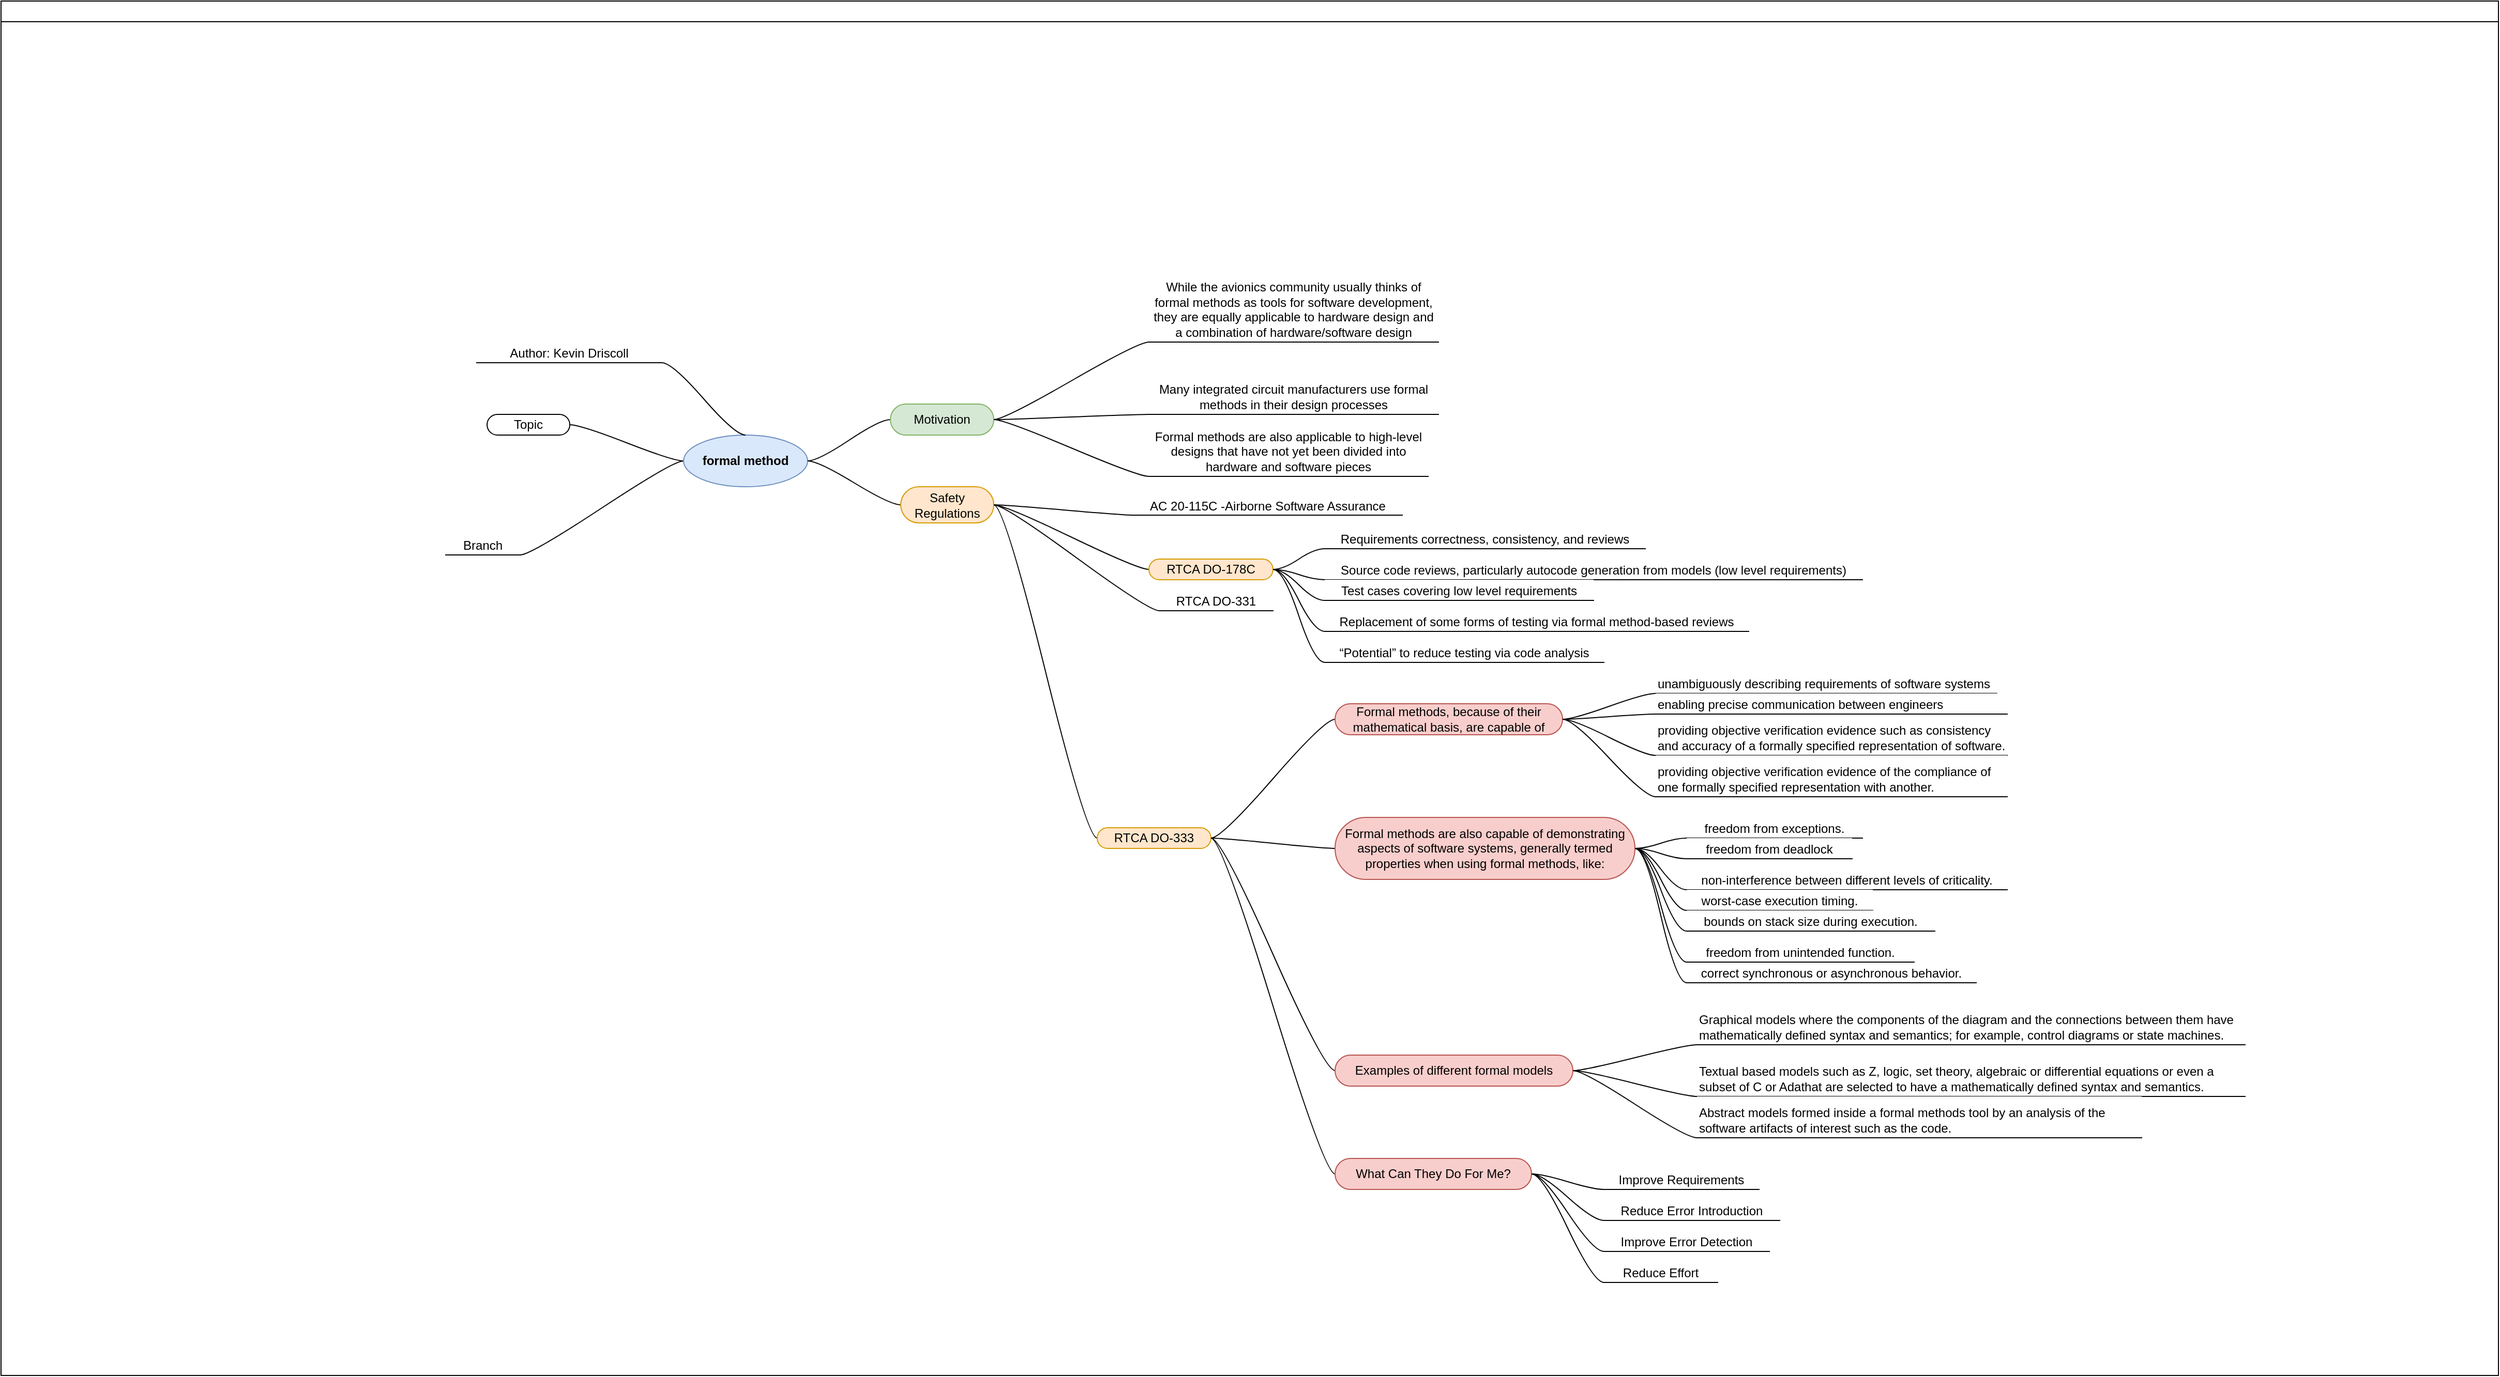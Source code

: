<mxfile version="17.4.2" type="github">
  <diagram id="C2gG3lPaUjYdFsSE7ECr" name="Page-1">
    <mxGraphModel dx="-780" dy="1613" grid="1" gridSize="10" guides="1" tooltips="1" connect="1" arrows="1" fold="1" page="1" pageScale="1" pageWidth="850" pageHeight="1100" math="0" shadow="0">
      <root>
        <mxCell id="0" />
        <mxCell id="1" parent="0" />
        <mxCell id="TQTzzhm8wmnNG3Qn8nyk-273" value="" style="swimlane;startSize=20;horizontal=1;containerType=tree;swimlaneFillColor=default;align=left;verticalAlign=bottom;" vertex="1" parent="1">
          <mxGeometry x="1790" y="-880" width="2415" height="1330" as="geometry" />
        </mxCell>
        <mxCell id="TQTzzhm8wmnNG3Qn8nyk-274" value="" style="edgeStyle=entityRelationEdgeStyle;startArrow=none;endArrow=none;segment=10;curved=1;rounded=0;" edge="1" parent="TQTzzhm8wmnNG3Qn8nyk-273" source="TQTzzhm8wmnNG3Qn8nyk-277" target="TQTzzhm8wmnNG3Qn8nyk-278">
          <mxGeometry relative="1" as="geometry" />
        </mxCell>
        <mxCell id="TQTzzhm8wmnNG3Qn8nyk-275" value="" style="edgeStyle=entityRelationEdgeStyle;startArrow=none;endArrow=none;segment=10;curved=1;rounded=0;" edge="1" parent="TQTzzhm8wmnNG3Qn8nyk-273" source="TQTzzhm8wmnNG3Qn8nyk-277" target="TQTzzhm8wmnNG3Qn8nyk-279">
          <mxGeometry relative="1" as="geometry" />
        </mxCell>
        <mxCell id="TQTzzhm8wmnNG3Qn8nyk-276" value="" style="edgeStyle=entityRelationEdgeStyle;startArrow=none;endArrow=none;segment=10;curved=1;rounded=0;" edge="1" parent="TQTzzhm8wmnNG3Qn8nyk-273" source="TQTzzhm8wmnNG3Qn8nyk-277" target="TQTzzhm8wmnNG3Qn8nyk-280">
          <mxGeometry relative="1" as="geometry" />
        </mxCell>
        <mxCell id="TQTzzhm8wmnNG3Qn8nyk-277" value="&lt;b&gt;formal method&lt;/b&gt;" style="ellipse;whiteSpace=wrap;html=1;align=center;treeFolding=1;treeMoving=1;newEdgeStyle={&quot;edgeStyle&quot;:&quot;entityRelationEdgeStyle&quot;,&quot;startArrow&quot;:&quot;none&quot;,&quot;endArrow&quot;:&quot;none&quot;,&quot;segment&quot;:10,&quot;curved&quot;:1};fillColor=#dae8fc;strokeColor=#6c8ebf;" vertex="1" parent="TQTzzhm8wmnNG3Qn8nyk-273">
          <mxGeometry x="660" y="420" width="120" height="50" as="geometry" />
        </mxCell>
        <mxCell id="TQTzzhm8wmnNG3Qn8nyk-278" value="Motivation" style="whiteSpace=wrap;html=1;rounded=1;arcSize=50;align=center;verticalAlign=middle;strokeWidth=1;autosize=1;spacing=4;treeFolding=1;treeMoving=1;newEdgeStyle={&quot;edgeStyle&quot;:&quot;entityRelationEdgeStyle&quot;,&quot;startArrow&quot;:&quot;none&quot;,&quot;endArrow&quot;:&quot;none&quot;,&quot;segment&quot;:10,&quot;curved&quot;:1};fillColor=#d5e8d4;strokeColor=#82b366;" vertex="1" parent="TQTzzhm8wmnNG3Qn8nyk-273">
          <mxGeometry x="860" y="390" width="100" height="30" as="geometry" />
        </mxCell>
        <mxCell id="TQTzzhm8wmnNG3Qn8nyk-279" value="Topic" style="whiteSpace=wrap;html=1;rounded=1;arcSize=50;align=center;verticalAlign=middle;strokeWidth=1;autosize=1;spacing=4;treeFolding=1;treeMoving=1;newEdgeStyle={&quot;edgeStyle&quot;:&quot;entityRelationEdgeStyle&quot;,&quot;startArrow&quot;:&quot;none&quot;,&quot;endArrow&quot;:&quot;none&quot;,&quot;segment&quot;:10,&quot;curved&quot;:1};" vertex="1" parent="TQTzzhm8wmnNG3Qn8nyk-273">
          <mxGeometry x="470" y="400" width="80" height="20" as="geometry" />
        </mxCell>
        <mxCell id="TQTzzhm8wmnNG3Qn8nyk-280" value="Branch" style="whiteSpace=wrap;html=1;shape=partialRectangle;top=0;left=0;bottom=1;right=0;points=[[0,1],[1,1]];fillColor=none;align=center;verticalAlign=bottom;routingCenterY=0.5;snapToPoint=1;autosize=1;treeFolding=1;treeMoving=1;newEdgeStyle={&quot;edgeStyle&quot;:&quot;entityRelationEdgeStyle&quot;,&quot;startArrow&quot;:&quot;none&quot;,&quot;endArrow&quot;:&quot;none&quot;,&quot;segment&quot;:10,&quot;curved&quot;:1};" vertex="1" parent="TQTzzhm8wmnNG3Qn8nyk-273">
          <mxGeometry x="430" y="510" width="72" height="26" as="geometry" />
        </mxCell>
        <mxCell id="TQTzzhm8wmnNG3Qn8nyk-281" value="" style="edgeStyle=entityRelationEdgeStyle;startArrow=none;endArrow=none;segment=10;curved=1;rounded=0;" edge="1" parent="TQTzzhm8wmnNG3Qn8nyk-273" source="TQTzzhm8wmnNG3Qn8nyk-278" target="TQTzzhm8wmnNG3Qn8nyk-282">
          <mxGeometry relative="1" as="geometry">
            <mxPoint x="620" y="379" as="sourcePoint" />
          </mxGeometry>
        </mxCell>
        <mxCell id="TQTzzhm8wmnNG3Qn8nyk-282" value="While the avionics community usually thinks of formal methods as tools for software development, they are equally applicable to hardware design and a combination of hardware/software design" style="whiteSpace=wrap;html=1;shape=partialRectangle;top=0;left=0;bottom=1;right=0;points=[[0,1],[1,1]];fillColor=default;align=center;verticalAlign=bottom;routingCenterY=0.5;snapToPoint=1;recursiveResize=0;autosize=1;treeFolding=1;treeMoving=1;newEdgeStyle={&quot;edgeStyle&quot;:&quot;entityRelationEdgeStyle&quot;,&quot;startArrow&quot;:&quot;none&quot;,&quot;endArrow&quot;:&quot;none&quot;,&quot;segment&quot;:10,&quot;curved&quot;:1};fontFamily=Helvetica;fontSize=12;fontColor=default;strokeColor=default;strokeWidth=1;" vertex="1" parent="TQTzzhm8wmnNG3Qn8nyk-273">
          <mxGeometry x="1110" y="240" width="280" height="90" as="geometry" />
        </mxCell>
        <mxCell id="TQTzzhm8wmnNG3Qn8nyk-285" value="Author:&amp;nbsp;Kevin Driscoll" style="whiteSpace=wrap;html=1;shape=partialRectangle;top=0;left=0;bottom=1;right=0;points=[[0,1],[1,1]];fillColor=none;align=center;verticalAlign=bottom;routingCenterY=0.5;snapToPoint=1;autosize=1;treeFolding=1;treeMoving=1;newEdgeStyle={&quot;edgeStyle&quot;:&quot;entityRelationEdgeStyle&quot;,&quot;startArrow&quot;:&quot;none&quot;,&quot;endArrow&quot;:&quot;none&quot;,&quot;segment&quot;:10,&quot;curved&quot;:1};" vertex="1" parent="TQTzzhm8wmnNG3Qn8nyk-273">
          <mxGeometry x="460" y="330" width="179" height="20" as="geometry" />
        </mxCell>
        <mxCell id="TQTzzhm8wmnNG3Qn8nyk-286" value="" style="edgeStyle=entityRelationEdgeStyle;startArrow=none;endArrow=none;segment=10;curved=1;rounded=0;exitX=0.5;exitY=0;exitDx=0;exitDy=0;" edge="1" parent="TQTzzhm8wmnNG3Qn8nyk-273" source="TQTzzhm8wmnNG3Qn8nyk-277" target="TQTzzhm8wmnNG3Qn8nyk-285">
          <mxGeometry relative="1" as="geometry">
            <mxPoint x="370" y="170" as="sourcePoint" />
          </mxGeometry>
        </mxCell>
        <mxCell id="TQTzzhm8wmnNG3Qn8nyk-289" value="" style="edgeStyle=entityRelationEdgeStyle;startArrow=none;endArrow=none;segment=10;curved=1;rounded=0;" edge="1" parent="TQTzzhm8wmnNG3Qn8nyk-273" source="TQTzzhm8wmnNG3Qn8nyk-277" target="TQTzzhm8wmnNG3Qn8nyk-290">
          <mxGeometry relative="1" as="geometry">
            <mxPoint x="590" y="309" as="sourcePoint" />
          </mxGeometry>
        </mxCell>
        <mxCell id="TQTzzhm8wmnNG3Qn8nyk-290" value="Safety Regulations" style="whiteSpace=wrap;html=1;rounded=1;arcSize=50;align=center;verticalAlign=middle;strokeWidth=1;autosize=1;spacing=4;treeFolding=1;treeMoving=1;newEdgeStyle={&quot;edgeStyle&quot;:&quot;entityRelationEdgeStyle&quot;,&quot;startArrow&quot;:&quot;none&quot;,&quot;endArrow&quot;:&quot;none&quot;,&quot;segment&quot;:10,&quot;curved&quot;:1};fillColor=#ffe6cc;strokeColor=#d79b00;" vertex="1" parent="TQTzzhm8wmnNG3Qn8nyk-273">
          <mxGeometry x="870" y="470" width="90" height="35" as="geometry" />
        </mxCell>
        <mxCell id="TQTzzhm8wmnNG3Qn8nyk-291" value="" style="edgeStyle=entityRelationEdgeStyle;startArrow=none;endArrow=none;segment=10;curved=1;rounded=0;" edge="1" parent="TQTzzhm8wmnNG3Qn8nyk-273" source="TQTzzhm8wmnNG3Qn8nyk-290" target="TQTzzhm8wmnNG3Qn8nyk-292">
          <mxGeometry relative="1" as="geometry">
            <mxPoint x="750" y="387.5" as="sourcePoint" />
          </mxGeometry>
        </mxCell>
        <mxCell id="TQTzzhm8wmnNG3Qn8nyk-292" value="RTCA DO-333" style="whiteSpace=wrap;html=1;rounded=1;arcSize=50;align=center;verticalAlign=middle;strokeWidth=1;autosize=1;spacing=4;treeFolding=1;treeMoving=1;newEdgeStyle={&quot;edgeStyle&quot;:&quot;entityRelationEdgeStyle&quot;,&quot;startArrow&quot;:&quot;none&quot;,&quot;endArrow&quot;:&quot;none&quot;,&quot;segment&quot;:10,&quot;curved&quot;:1};fontFamily=Helvetica;fontSize=12;strokeColor=#d79b00;fillColor=#ffe6cc;recursiveResize=0;" vertex="1" parent="TQTzzhm8wmnNG3Qn8nyk-273">
          <mxGeometry x="1060" y="800" width="110" height="20" as="geometry" />
        </mxCell>
        <mxCell id="TQTzzhm8wmnNG3Qn8nyk-293" value="AC 20-115C -Airborne Software Assurance" style="whiteSpace=wrap;html=1;shape=partialRectangle;top=0;left=0;bottom=1;right=0;points=[[0,1],[1,1]];align=center;verticalAlign=bottom;routingCenterY=0.5;snapToPoint=1;recursiveResize=0;autosize=1;treeFolding=1;treeMoving=1;newEdgeStyle={&quot;edgeStyle&quot;:&quot;entityRelationEdgeStyle&quot;,&quot;startArrow&quot;:&quot;none&quot;,&quot;endArrow&quot;:&quot;none&quot;,&quot;segment&quot;:10,&quot;curved&quot;:1};fontFamily=Helvetica;fontSize=12;strokeWidth=1;" vertex="1" parent="TQTzzhm8wmnNG3Qn8nyk-273">
          <mxGeometry x="1095" y="477.5" width="260" height="20" as="geometry" />
        </mxCell>
        <mxCell id="TQTzzhm8wmnNG3Qn8nyk-294" value="RTCA DO-331" style="whiteSpace=wrap;html=1;shape=partialRectangle;top=0;left=0;bottom=1;right=0;points=[[0,1],[1,1]];align=center;verticalAlign=bottom;routingCenterY=0.5;snapToPoint=1;recursiveResize=0;autosize=1;treeFolding=1;treeMoving=1;newEdgeStyle={&quot;edgeStyle&quot;:&quot;entityRelationEdgeStyle&quot;,&quot;startArrow&quot;:&quot;none&quot;,&quot;endArrow&quot;:&quot;none&quot;,&quot;segment&quot;:10,&quot;curved&quot;:1};fontFamily=Helvetica;fontSize=12;strokeWidth=1;" vertex="1" parent="TQTzzhm8wmnNG3Qn8nyk-273">
          <mxGeometry x="1120" y="570" width="110" height="20" as="geometry" />
        </mxCell>
        <mxCell id="TQTzzhm8wmnNG3Qn8nyk-295" value="" style="edgeStyle=entityRelationEdgeStyle;startArrow=none;endArrow=none;segment=10;curved=1;rounded=0;" edge="1" parent="TQTzzhm8wmnNG3Qn8nyk-273" source="TQTzzhm8wmnNG3Qn8nyk-290" target="TQTzzhm8wmnNG3Qn8nyk-293">
          <mxGeometry relative="1" as="geometry">
            <mxPoint x="580" y="297.5" as="sourcePoint" />
            <mxPoint x="660" y="360" as="targetPoint" />
          </mxGeometry>
        </mxCell>
        <mxCell id="TQTzzhm8wmnNG3Qn8nyk-296" value="" style="edgeStyle=entityRelationEdgeStyle;startArrow=none;endArrow=none;segment=10;curved=1;rounded=0;" edge="1" parent="TQTzzhm8wmnNG3Qn8nyk-273" source="TQTzzhm8wmnNG3Qn8nyk-290" target="TQTzzhm8wmnNG3Qn8nyk-294">
          <mxGeometry relative="1" as="geometry">
            <mxPoint x="580" y="297.5" as="sourcePoint" />
            <mxPoint x="660" y="385" as="targetPoint" />
          </mxGeometry>
        </mxCell>
        <mxCell id="TQTzzhm8wmnNG3Qn8nyk-297" value="" style="edgeStyle=entityRelationEdgeStyle;startArrow=none;endArrow=none;segment=10;curved=1;rounded=0;" edge="1" parent="TQTzzhm8wmnNG3Qn8nyk-273" source="TQTzzhm8wmnNG3Qn8nyk-290" target="TQTzzhm8wmnNG3Qn8nyk-298">
          <mxGeometry relative="1" as="geometry">
            <mxPoint x="740" y="357.5" as="sourcePoint" />
            <mxPoint x="660" y="360" as="targetPoint" />
          </mxGeometry>
        </mxCell>
        <mxCell id="TQTzzhm8wmnNG3Qn8nyk-298" value="RTCA DO-178C" style="whiteSpace=wrap;html=1;rounded=1;arcSize=50;align=center;verticalAlign=middle;strokeWidth=1;autosize=1;spacing=4;treeFolding=1;treeMoving=1;newEdgeStyle={&quot;edgeStyle&quot;:&quot;entityRelationEdgeStyle&quot;,&quot;startArrow&quot;:&quot;none&quot;,&quot;endArrow&quot;:&quot;none&quot;,&quot;segment&quot;:10,&quot;curved&quot;:1};fontFamily=Helvetica;fontSize=12;strokeColor=#d79b00;fillColor=#ffe6cc;recursiveResize=0;" vertex="1" parent="TQTzzhm8wmnNG3Qn8nyk-273">
          <mxGeometry x="1110" y="540" width="120" height="20" as="geometry" />
        </mxCell>
        <mxCell id="TQTzzhm8wmnNG3Qn8nyk-305" value="Formal methods are also applicable to high-level designs that have not yet been divided into hardware and software pieces" style="whiteSpace=wrap;html=1;shape=partialRectangle;top=0;left=0;bottom=1;right=0;points=[[0,1],[1,1]];fillColor=default;align=center;verticalAlign=bottom;routingCenterY=0.5;snapToPoint=1;recursiveResize=0;autosize=1;treeFolding=1;treeMoving=1;newEdgeStyle={&quot;edgeStyle&quot;:&quot;entityRelationEdgeStyle&quot;,&quot;startArrow&quot;:&quot;none&quot;,&quot;endArrow&quot;:&quot;none&quot;,&quot;segment&quot;:10,&quot;curved&quot;:1};fontFamily=Helvetica;fontSize=12;fontColor=default;strokeColor=default;strokeWidth=1;" vertex="1" parent="TQTzzhm8wmnNG3Qn8nyk-273">
          <mxGeometry x="1110" y="430" width="270" height="30" as="geometry" />
        </mxCell>
        <mxCell id="TQTzzhm8wmnNG3Qn8nyk-306" value="Many integrated circuit manufacturers use formal methods in their design processes" style="whiteSpace=wrap;html=1;shape=partialRectangle;top=0;left=0;bottom=1;right=0;points=[[0,1],[1,1]];fillColor=default;align=center;verticalAlign=bottom;routingCenterY=0.5;snapToPoint=1;recursiveResize=0;autosize=1;treeFolding=1;treeMoving=1;newEdgeStyle={&quot;edgeStyle&quot;:&quot;entityRelationEdgeStyle&quot;,&quot;startArrow&quot;:&quot;none&quot;,&quot;endArrow&quot;:&quot;none&quot;,&quot;segment&quot;:10,&quot;curved&quot;:1};fontFamily=Helvetica;fontSize=12;fontColor=default;strokeColor=default;strokeWidth=1;" vertex="1" parent="TQTzzhm8wmnNG3Qn8nyk-273">
          <mxGeometry x="1110" y="350" width="280" height="50" as="geometry" />
        </mxCell>
        <mxCell id="TQTzzhm8wmnNG3Qn8nyk-307" value="" style="edgeStyle=entityRelationEdgeStyle;startArrow=none;endArrow=none;segment=10;curved=1;rounded=0;" edge="1" parent="TQTzzhm8wmnNG3Qn8nyk-273" source="TQTzzhm8wmnNG3Qn8nyk-278" target="TQTzzhm8wmnNG3Qn8nyk-305">
          <mxGeometry relative="1" as="geometry">
            <mxPoint x="960" y="405" as="sourcePoint" />
            <mxPoint x="930.143" y="244.143" as="targetPoint" />
          </mxGeometry>
        </mxCell>
        <mxCell id="TQTzzhm8wmnNG3Qn8nyk-308" value="" style="edgeStyle=entityRelationEdgeStyle;startArrow=none;endArrow=none;segment=10;curved=1;rounded=0;" edge="1" parent="TQTzzhm8wmnNG3Qn8nyk-273" source="TQTzzhm8wmnNG3Qn8nyk-278" target="TQTzzhm8wmnNG3Qn8nyk-306">
          <mxGeometry relative="1" as="geometry">
            <mxPoint x="960" y="405" as="sourcePoint" />
            <mxPoint x="930.143" y="178.429" as="targetPoint" />
          </mxGeometry>
        </mxCell>
        <mxCell id="TQTzzhm8wmnNG3Qn8nyk-325" value="" style="edgeStyle=entityRelationEdgeStyle;startArrow=none;endArrow=none;segment=10;curved=1;rounded=0;" edge="1" target="TQTzzhm8wmnNG3Qn8nyk-326" source="TQTzzhm8wmnNG3Qn8nyk-298" parent="TQTzzhm8wmnNG3Qn8nyk-273">
          <mxGeometry relative="1" as="geometry">
            <mxPoint x="2710" y="-392.5" as="sourcePoint" />
            <mxPoint x="660" y="360" as="targetPoint" />
          </mxGeometry>
        </mxCell>
        <mxCell id="TQTzzhm8wmnNG3Qn8nyk-326" value="Requirements correctness, consistency, and reviews" style="whiteSpace=wrap;html=1;shape=partialRectangle;top=0;left=0;bottom=1;right=0;points=[[0,1],[1,1]];fillColor=default;align=center;verticalAlign=bottom;routingCenterY=0.5;snapToPoint=1;recursiveResize=0;autosize=1;treeFolding=1;treeMoving=1;newEdgeStyle={&quot;edgeStyle&quot;:&quot;entityRelationEdgeStyle&quot;,&quot;startArrow&quot;:&quot;none&quot;,&quot;endArrow&quot;:&quot;none&quot;,&quot;segment&quot;:10,&quot;curved&quot;:1};fontFamily=Helvetica;fontSize=12;fontColor=default;strokeColor=default;strokeWidth=1;" vertex="1" parent="TQTzzhm8wmnNG3Qn8nyk-273">
          <mxGeometry x="1280" y="510" width="310" height="20" as="geometry" />
        </mxCell>
        <mxCell id="TQTzzhm8wmnNG3Qn8nyk-327" value="" style="edgeStyle=entityRelationEdgeStyle;startArrow=none;endArrow=none;segment=10;curved=1;rounded=0;" edge="1" target="TQTzzhm8wmnNG3Qn8nyk-328" source="TQTzzhm8wmnNG3Qn8nyk-298" parent="TQTzzhm8wmnNG3Qn8nyk-273">
          <mxGeometry relative="1" as="geometry">
            <mxPoint x="2980" y="-330" as="sourcePoint" />
            <mxPoint x="660" y="360" as="targetPoint" />
          </mxGeometry>
        </mxCell>
        <mxCell id="TQTzzhm8wmnNG3Qn8nyk-328" value="Source code reviews, particularly autocode generation from models (low level requirements)" style="whiteSpace=wrap;html=1;shape=partialRectangle;top=0;left=0;bottom=1;right=0;points=[[0,1],[1,1]];fillColor=default;align=center;verticalAlign=bottom;routingCenterY=0.5;snapToPoint=1;recursiveResize=0;autosize=1;treeFolding=1;treeMoving=1;newEdgeStyle={&quot;edgeStyle&quot;:&quot;entityRelationEdgeStyle&quot;,&quot;startArrow&quot;:&quot;none&quot;,&quot;endArrow&quot;:&quot;none&quot;,&quot;segment&quot;:10,&quot;curved&quot;:1};fontFamily=Helvetica;fontSize=12;fontColor=default;strokeColor=default;strokeWidth=1;" vertex="1" parent="TQTzzhm8wmnNG3Qn8nyk-273">
          <mxGeometry x="1280" y="540" width="520" height="20" as="geometry" />
        </mxCell>
        <mxCell id="TQTzzhm8wmnNG3Qn8nyk-329" value="" style="edgeStyle=entityRelationEdgeStyle;startArrow=none;endArrow=none;segment=10;curved=1;rounded=0;" edge="1" target="TQTzzhm8wmnNG3Qn8nyk-330" source="TQTzzhm8wmnNG3Qn8nyk-298" parent="TQTzzhm8wmnNG3Qn8nyk-273">
          <mxGeometry relative="1" as="geometry">
            <mxPoint x="2980" y="-330" as="sourcePoint" />
            <mxPoint x="660" y="360" as="targetPoint" />
          </mxGeometry>
        </mxCell>
        <mxCell id="TQTzzhm8wmnNG3Qn8nyk-330" value="Test cases covering low level requirements" style="whiteSpace=wrap;html=1;shape=partialRectangle;top=0;left=0;bottom=1;right=0;points=[[0,1],[1,1]];fillColor=default;align=center;verticalAlign=bottom;routingCenterY=0.5;snapToPoint=1;recursiveResize=0;autosize=1;treeFolding=1;treeMoving=1;newEdgeStyle={&quot;edgeStyle&quot;:&quot;entityRelationEdgeStyle&quot;,&quot;startArrow&quot;:&quot;none&quot;,&quot;endArrow&quot;:&quot;none&quot;,&quot;segment&quot;:10,&quot;curved&quot;:1};fontFamily=Helvetica;fontSize=12;fontColor=default;strokeColor=default;strokeWidth=1;" vertex="1" parent="TQTzzhm8wmnNG3Qn8nyk-273">
          <mxGeometry x="1280" y="560" width="260" height="20" as="geometry" />
        </mxCell>
        <mxCell id="TQTzzhm8wmnNG3Qn8nyk-331" value="" style="edgeStyle=entityRelationEdgeStyle;startArrow=none;endArrow=none;segment=10;curved=1;rounded=0;" edge="1" target="TQTzzhm8wmnNG3Qn8nyk-332" source="TQTzzhm8wmnNG3Qn8nyk-298" parent="TQTzzhm8wmnNG3Qn8nyk-273">
          <mxGeometry relative="1" as="geometry">
            <mxPoint x="2980" y="-330" as="sourcePoint" />
            <mxPoint x="660" y="360" as="targetPoint" />
          </mxGeometry>
        </mxCell>
        <mxCell id="TQTzzhm8wmnNG3Qn8nyk-332" value="Replacement of some forms of testing via formal method-based reviews" style="whiteSpace=wrap;html=1;shape=partialRectangle;top=0;left=0;bottom=1;right=0;points=[[0,1],[1,1]];fillColor=default;align=center;verticalAlign=bottom;routingCenterY=0.5;snapToPoint=1;recursiveResize=0;autosize=1;treeFolding=1;treeMoving=1;newEdgeStyle={&quot;edgeStyle&quot;:&quot;entityRelationEdgeStyle&quot;,&quot;startArrow&quot;:&quot;none&quot;,&quot;endArrow&quot;:&quot;none&quot;,&quot;segment&quot;:10,&quot;curved&quot;:1};fontFamily=Helvetica;fontSize=12;fontColor=default;strokeColor=default;strokeWidth=1;" vertex="1" parent="TQTzzhm8wmnNG3Qn8nyk-273">
          <mxGeometry x="1280" y="590" width="410" height="20" as="geometry" />
        </mxCell>
        <mxCell id="TQTzzhm8wmnNG3Qn8nyk-333" value="" style="edgeStyle=entityRelationEdgeStyle;startArrow=none;endArrow=none;segment=10;curved=1;rounded=0;" edge="1" target="TQTzzhm8wmnNG3Qn8nyk-334" source="TQTzzhm8wmnNG3Qn8nyk-298" parent="TQTzzhm8wmnNG3Qn8nyk-273">
          <mxGeometry relative="1" as="geometry">
            <mxPoint x="2980" y="-330" as="sourcePoint" />
            <mxPoint x="660" y="360" as="targetPoint" />
          </mxGeometry>
        </mxCell>
        <mxCell id="TQTzzhm8wmnNG3Qn8nyk-334" value="“Potential” to reduce testing via code analysis" style="whiteSpace=wrap;html=1;shape=partialRectangle;top=0;left=0;bottom=1;right=0;points=[[0,1],[1,1]];fillColor=default;align=center;verticalAlign=bottom;routingCenterY=0.5;snapToPoint=1;recursiveResize=0;autosize=1;treeFolding=1;treeMoving=1;newEdgeStyle={&quot;edgeStyle&quot;:&quot;entityRelationEdgeStyle&quot;,&quot;startArrow&quot;:&quot;none&quot;,&quot;endArrow&quot;:&quot;none&quot;,&quot;segment&quot;:10,&quot;curved&quot;:1};fontFamily=Helvetica;fontSize=12;fontColor=default;strokeColor=default;strokeWidth=1;" vertex="1" parent="TQTzzhm8wmnNG3Qn8nyk-273">
          <mxGeometry x="1280" y="620" width="270" height="20" as="geometry" />
        </mxCell>
        <mxCell id="TQTzzhm8wmnNG3Qn8nyk-335" value="" style="edgeStyle=entityRelationEdgeStyle;startArrow=none;endArrow=none;segment=10;curved=1;rounded=0;" edge="1" target="TQTzzhm8wmnNG3Qn8nyk-336" source="TQTzzhm8wmnNG3Qn8nyk-292" parent="TQTzzhm8wmnNG3Qn8nyk-273">
          <mxGeometry relative="1" as="geometry">
            <mxPoint x="2750" y="-392.5" as="sourcePoint" />
          </mxGeometry>
        </mxCell>
        <mxCell id="TQTzzhm8wmnNG3Qn8nyk-336" value="Formal methods, because of their mathematical basis, are capable of" style="whiteSpace=wrap;html=1;rounded=1;arcSize=50;align=center;verticalAlign=middle;strokeWidth=1;autosize=1;spacing=4;treeFolding=1;treeMoving=1;newEdgeStyle={&quot;edgeStyle&quot;:&quot;entityRelationEdgeStyle&quot;,&quot;startArrow&quot;:&quot;none&quot;,&quot;endArrow&quot;:&quot;none&quot;,&quot;segment&quot;:10,&quot;curved&quot;:1};fontFamily=Helvetica;fontSize=12;strokeColor=#b85450;fillColor=#f8cecc;recursiveResize=0;" vertex="1" parent="TQTzzhm8wmnNG3Qn8nyk-273">
          <mxGeometry x="1290" y="680" width="220" height="30" as="geometry" />
        </mxCell>
        <mxCell id="TQTzzhm8wmnNG3Qn8nyk-376" value="" style="edgeStyle=entityRelationEdgeStyle;startArrow=none;endArrow=none;segment=10;curved=1;rounded=0;" edge="1" target="TQTzzhm8wmnNG3Qn8nyk-377" source="TQTzzhm8wmnNG3Qn8nyk-336" parent="TQTzzhm8wmnNG3Qn8nyk-273">
          <mxGeometry relative="1" as="geometry">
            <mxPoint x="3020" y="-210" as="sourcePoint" />
          </mxGeometry>
        </mxCell>
        <mxCell id="TQTzzhm8wmnNG3Qn8nyk-377" value="unambiguously describing requirements of software systems" style="whiteSpace=wrap;html=1;shape=partialRectangle;top=0;left=0;bottom=1;right=0;points=[[0,1],[1,1]];align=left;verticalAlign=bottom;routingCenterY=0.5;snapToPoint=1;recursiveResize=0;autosize=1;treeFolding=1;treeMoving=1;newEdgeStyle={&quot;edgeStyle&quot;:&quot;entityRelationEdgeStyle&quot;,&quot;startArrow&quot;:&quot;none&quot;,&quot;endArrow&quot;:&quot;none&quot;,&quot;segment&quot;:10,&quot;curved&quot;:1};fontFamily=Helvetica;fontSize=12;strokeWidth=1;" vertex="1" parent="TQTzzhm8wmnNG3Qn8nyk-273">
          <mxGeometry x="1600" y="650" width="330" height="20" as="geometry" />
        </mxCell>
        <mxCell id="TQTzzhm8wmnNG3Qn8nyk-378" value="" style="edgeStyle=entityRelationEdgeStyle;startArrow=none;endArrow=none;segment=10;curved=1;rounded=0;" edge="1" target="TQTzzhm8wmnNG3Qn8nyk-379" source="TQTzzhm8wmnNG3Qn8nyk-336" parent="TQTzzhm8wmnNG3Qn8nyk-273">
          <mxGeometry relative="1" as="geometry">
            <mxPoint x="3470" y="-220" as="sourcePoint" />
          </mxGeometry>
        </mxCell>
        <mxCell id="TQTzzhm8wmnNG3Qn8nyk-379" value="enabling precise communication between engineers" style="whiteSpace=wrap;html=1;shape=partialRectangle;top=0;left=0;bottom=1;right=0;points=[[0,1],[1,1]];align=left;verticalAlign=bottom;routingCenterY=0.5;snapToPoint=1;recursiveResize=0;autosize=1;treeFolding=1;treeMoving=1;newEdgeStyle={&quot;edgeStyle&quot;:&quot;entityRelationEdgeStyle&quot;,&quot;startArrow&quot;:&quot;none&quot;,&quot;endArrow&quot;:&quot;none&quot;,&quot;segment&quot;:10,&quot;curved&quot;:1};fontFamily=Helvetica;fontSize=12;strokeWidth=1;" vertex="1" parent="TQTzzhm8wmnNG3Qn8nyk-273">
          <mxGeometry x="1600" y="670" width="340" height="20" as="geometry" />
        </mxCell>
        <mxCell id="TQTzzhm8wmnNG3Qn8nyk-380" value="" style="edgeStyle=entityRelationEdgeStyle;startArrow=none;endArrow=none;segment=10;curved=1;rounded=0;" edge="1" target="TQTzzhm8wmnNG3Qn8nyk-381" source="TQTzzhm8wmnNG3Qn8nyk-336" parent="TQTzzhm8wmnNG3Qn8nyk-273">
          <mxGeometry relative="1" as="geometry">
            <mxPoint x="3470" y="-220" as="sourcePoint" />
          </mxGeometry>
        </mxCell>
        <mxCell id="TQTzzhm8wmnNG3Qn8nyk-381" value="providing objective verification evidence such as consistency and accuracy of a formally specified representation of software." style="whiteSpace=wrap;html=1;shape=partialRectangle;top=0;left=0;bottom=1;right=0;points=[[0,1],[1,1]];align=left;verticalAlign=bottom;routingCenterY=0.5;snapToPoint=1;recursiveResize=0;autosize=1;treeFolding=1;treeMoving=1;newEdgeStyle={&quot;edgeStyle&quot;:&quot;entityRelationEdgeStyle&quot;,&quot;startArrow&quot;:&quot;none&quot;,&quot;endArrow&quot;:&quot;none&quot;,&quot;segment&quot;:10,&quot;curved&quot;:1};fontFamily=Helvetica;fontSize=12;strokeWidth=1;" vertex="1" parent="TQTzzhm8wmnNG3Qn8nyk-273">
          <mxGeometry x="1600" y="700" width="340" height="30" as="geometry" />
        </mxCell>
        <mxCell id="TQTzzhm8wmnNG3Qn8nyk-382" value="" style="edgeStyle=entityRelationEdgeStyle;startArrow=none;endArrow=none;segment=10;curved=1;rounded=0;" edge="1" target="TQTzzhm8wmnNG3Qn8nyk-383" source="TQTzzhm8wmnNG3Qn8nyk-336" parent="TQTzzhm8wmnNG3Qn8nyk-273">
          <mxGeometry relative="1" as="geometry">
            <mxPoint x="3470" y="-220" as="sourcePoint" />
          </mxGeometry>
        </mxCell>
        <mxCell id="TQTzzhm8wmnNG3Qn8nyk-383" value="providing objective verification evidence of the compliance of one formally specified representation with another." style="whiteSpace=wrap;html=1;shape=partialRectangle;top=0;left=0;bottom=1;right=0;points=[[0,1],[1,1]];align=left;verticalAlign=bottom;routingCenterY=0.5;snapToPoint=1;recursiveResize=0;autosize=1;treeFolding=1;treeMoving=1;newEdgeStyle={&quot;edgeStyle&quot;:&quot;entityRelationEdgeStyle&quot;,&quot;startArrow&quot;:&quot;none&quot;,&quot;endArrow&quot;:&quot;none&quot;,&quot;segment&quot;:10,&quot;curved&quot;:1};fontFamily=Helvetica;fontSize=12;strokeWidth=1;" vertex="1" parent="TQTzzhm8wmnNG3Qn8nyk-273">
          <mxGeometry x="1600" y="730" width="340" height="40" as="geometry" />
        </mxCell>
        <mxCell id="TQTzzhm8wmnNG3Qn8nyk-384" value="" style="edgeStyle=entityRelationEdgeStyle;startArrow=none;endArrow=none;segment=10;curved=1;rounded=0;" edge="1" target="TQTzzhm8wmnNG3Qn8nyk-385" source="TQTzzhm8wmnNG3Qn8nyk-292" parent="TQTzzhm8wmnNG3Qn8nyk-273">
          <mxGeometry relative="1" as="geometry">
            <mxPoint x="3020" y="-210" as="sourcePoint" />
          </mxGeometry>
        </mxCell>
        <mxCell id="TQTzzhm8wmnNG3Qn8nyk-385" value="Formal methods are also capable of demonstrating aspects of software systems, generally termed properties when using formal methods, like:" style="whiteSpace=wrap;html=1;rounded=1;arcSize=50;align=center;verticalAlign=middle;strokeWidth=1;autosize=1;spacing=4;treeFolding=1;treeMoving=1;newEdgeStyle={&quot;edgeStyle&quot;:&quot;entityRelationEdgeStyle&quot;,&quot;startArrow&quot;:&quot;none&quot;,&quot;endArrow&quot;:&quot;none&quot;,&quot;segment&quot;:10,&quot;curved&quot;:1};fontFamily=Helvetica;fontSize=12;strokeColor=#b85450;fillColor=#f8cecc;recursiveResize=0;" vertex="1" parent="TQTzzhm8wmnNG3Qn8nyk-273">
          <mxGeometry x="1290" y="790" width="290" height="60" as="geometry" />
        </mxCell>
        <mxCell id="TQTzzhm8wmnNG3Qn8nyk-386" value="" style="edgeStyle=entityRelationEdgeStyle;startArrow=none;endArrow=none;segment=10;curved=1;rounded=0;" edge="1" target="TQTzzhm8wmnNG3Qn8nyk-387" source="TQTzzhm8wmnNG3Qn8nyk-385" parent="TQTzzhm8wmnNG3Qn8nyk-273">
          <mxGeometry relative="1" as="geometry">
            <mxPoint x="3020" y="-210" as="sourcePoint" />
          </mxGeometry>
        </mxCell>
        <mxCell id="TQTzzhm8wmnNG3Qn8nyk-387" value="freedom from exceptions." style="whiteSpace=wrap;html=1;shape=partialRectangle;top=0;left=0;bottom=1;right=0;points=[[0,1],[1,1]];align=center;verticalAlign=bottom;routingCenterY=0.5;snapToPoint=1;recursiveResize=0;autosize=1;treeFolding=1;treeMoving=1;newEdgeStyle={&quot;edgeStyle&quot;:&quot;entityRelationEdgeStyle&quot;,&quot;startArrow&quot;:&quot;none&quot;,&quot;endArrow&quot;:&quot;none&quot;,&quot;segment&quot;:10,&quot;curved&quot;:1};fontFamily=Helvetica;fontSize=12;strokeWidth=1;flipH=0;flipV=0;" vertex="1" parent="TQTzzhm8wmnNG3Qn8nyk-273">
          <mxGeometry x="1630" y="790" width="170" height="20" as="geometry" />
        </mxCell>
        <mxCell id="TQTzzhm8wmnNG3Qn8nyk-388" value="" style="edgeStyle=entityRelationEdgeStyle;startArrow=none;endArrow=none;segment=10;curved=1;rounded=0;" edge="1" target="TQTzzhm8wmnNG3Qn8nyk-389" source="TQTzzhm8wmnNG3Qn8nyk-385" parent="TQTzzhm8wmnNG3Qn8nyk-273">
          <mxGeometry relative="1" as="geometry">
            <mxPoint x="3370" y="-60" as="sourcePoint" />
          </mxGeometry>
        </mxCell>
        <mxCell id="TQTzzhm8wmnNG3Qn8nyk-389" value="freedom from deadlock" style="whiteSpace=wrap;html=1;shape=partialRectangle;top=0;left=0;bottom=1;right=0;points=[[0,1],[1,1]];align=center;verticalAlign=bottom;routingCenterY=0.5;snapToPoint=1;recursiveResize=0;autosize=1;treeFolding=1;treeMoving=1;newEdgeStyle={&quot;edgeStyle&quot;:&quot;entityRelationEdgeStyle&quot;,&quot;startArrow&quot;:&quot;none&quot;,&quot;endArrow&quot;:&quot;none&quot;,&quot;segment&quot;:10,&quot;curved&quot;:1};fontFamily=Helvetica;fontSize=12;strokeWidth=1;flipH=0;flipV=0;" vertex="1" parent="TQTzzhm8wmnNG3Qn8nyk-273">
          <mxGeometry x="1630" y="810" width="160" height="20" as="geometry" />
        </mxCell>
        <mxCell id="TQTzzhm8wmnNG3Qn8nyk-390" value="" style="edgeStyle=entityRelationEdgeStyle;startArrow=none;endArrow=none;segment=10;curved=1;rounded=0;" edge="1" target="TQTzzhm8wmnNG3Qn8nyk-391" source="TQTzzhm8wmnNG3Qn8nyk-385" parent="TQTzzhm8wmnNG3Qn8nyk-273">
          <mxGeometry relative="1" as="geometry">
            <mxPoint x="3370" y="-60" as="sourcePoint" />
          </mxGeometry>
        </mxCell>
        <mxCell id="TQTzzhm8wmnNG3Qn8nyk-391" value="non-interference between different levels of criticality." style="whiteSpace=wrap;html=1;shape=partialRectangle;top=0;left=0;bottom=1;right=0;points=[[0,1],[1,1]];align=center;verticalAlign=bottom;routingCenterY=0.5;snapToPoint=1;recursiveResize=0;autosize=1;treeFolding=1;treeMoving=1;newEdgeStyle={&quot;edgeStyle&quot;:&quot;entityRelationEdgeStyle&quot;,&quot;startArrow&quot;:&quot;none&quot;,&quot;endArrow&quot;:&quot;none&quot;,&quot;segment&quot;:10,&quot;curved&quot;:1};fontFamily=Helvetica;fontSize=12;strokeWidth=1;flipH=0;flipV=0;" vertex="1" parent="TQTzzhm8wmnNG3Qn8nyk-273">
          <mxGeometry x="1630" y="840" width="310" height="20" as="geometry" />
        </mxCell>
        <mxCell id="TQTzzhm8wmnNG3Qn8nyk-392" value="" style="edgeStyle=entityRelationEdgeStyle;startArrow=none;endArrow=none;segment=10;curved=1;rounded=0;" edge="1" target="TQTzzhm8wmnNG3Qn8nyk-393" source="TQTzzhm8wmnNG3Qn8nyk-385" parent="TQTzzhm8wmnNG3Qn8nyk-273">
          <mxGeometry relative="1" as="geometry">
            <mxPoint x="3370" y="-60" as="sourcePoint" />
          </mxGeometry>
        </mxCell>
        <mxCell id="TQTzzhm8wmnNG3Qn8nyk-393" value="worst-case execution timing." style="whiteSpace=wrap;html=1;shape=partialRectangle;top=0;left=0;bottom=1;right=0;points=[[0,1],[1,1]];align=center;verticalAlign=bottom;routingCenterY=0.5;snapToPoint=1;recursiveResize=0;autosize=1;treeFolding=1;treeMoving=1;newEdgeStyle={&quot;edgeStyle&quot;:&quot;entityRelationEdgeStyle&quot;,&quot;startArrow&quot;:&quot;none&quot;,&quot;endArrow&quot;:&quot;none&quot;,&quot;segment&quot;:10,&quot;curved&quot;:1};fontFamily=Helvetica;fontSize=12;strokeWidth=1;flipH=0;flipV=0;" vertex="1" parent="TQTzzhm8wmnNG3Qn8nyk-273">
          <mxGeometry x="1630" y="860" width="180" height="20" as="geometry" />
        </mxCell>
        <mxCell id="TQTzzhm8wmnNG3Qn8nyk-394" value="" style="edgeStyle=entityRelationEdgeStyle;startArrow=none;endArrow=none;segment=10;curved=1;rounded=0;" edge="1" target="TQTzzhm8wmnNG3Qn8nyk-395" source="TQTzzhm8wmnNG3Qn8nyk-385" parent="TQTzzhm8wmnNG3Qn8nyk-273">
          <mxGeometry relative="1" as="geometry">
            <mxPoint x="3370" y="-60" as="sourcePoint" />
          </mxGeometry>
        </mxCell>
        <mxCell id="TQTzzhm8wmnNG3Qn8nyk-395" value="bounds on stack size during execution." style="whiteSpace=wrap;html=1;shape=partialRectangle;top=0;left=0;bottom=1;right=0;points=[[0,1],[1,1]];align=center;verticalAlign=bottom;routingCenterY=0.5;snapToPoint=1;recursiveResize=0;autosize=1;treeFolding=1;treeMoving=1;newEdgeStyle={&quot;edgeStyle&quot;:&quot;entityRelationEdgeStyle&quot;,&quot;startArrow&quot;:&quot;none&quot;,&quot;endArrow&quot;:&quot;none&quot;,&quot;segment&quot;:10,&quot;curved&quot;:1};fontFamily=Helvetica;fontSize=12;strokeWidth=1;flipH=0;flipV=0;" vertex="1" parent="TQTzzhm8wmnNG3Qn8nyk-273">
          <mxGeometry x="1630" y="880" width="240" height="20" as="geometry" />
        </mxCell>
        <mxCell id="TQTzzhm8wmnNG3Qn8nyk-396" value="" style="edgeStyle=entityRelationEdgeStyle;startArrow=none;endArrow=none;segment=10;curved=1;rounded=0;" edge="1" target="TQTzzhm8wmnNG3Qn8nyk-397" source="TQTzzhm8wmnNG3Qn8nyk-385" parent="TQTzzhm8wmnNG3Qn8nyk-273">
          <mxGeometry relative="1" as="geometry">
            <mxPoint x="3370" y="-60" as="sourcePoint" />
          </mxGeometry>
        </mxCell>
        <mxCell id="TQTzzhm8wmnNG3Qn8nyk-397" value="correct synchronous or asynchronous behavior." style="whiteSpace=wrap;html=1;shape=partialRectangle;top=0;left=0;bottom=1;right=0;points=[[0,1],[1,1]];align=center;verticalAlign=bottom;routingCenterY=0.5;snapToPoint=1;recursiveResize=0;autosize=1;treeFolding=1;treeMoving=1;newEdgeStyle={&quot;edgeStyle&quot;:&quot;entityRelationEdgeStyle&quot;,&quot;startArrow&quot;:&quot;none&quot;,&quot;endArrow&quot;:&quot;none&quot;,&quot;segment&quot;:10,&quot;curved&quot;:1};fontFamily=Helvetica;fontSize=12;strokeWidth=1;flipH=0;flipV=0;" vertex="1" parent="TQTzzhm8wmnNG3Qn8nyk-273">
          <mxGeometry x="1630" y="930" width="280" height="20" as="geometry" />
        </mxCell>
        <mxCell id="TQTzzhm8wmnNG3Qn8nyk-398" value="" style="edgeStyle=entityRelationEdgeStyle;startArrow=none;endArrow=none;segment=10;curved=1;rounded=0;" edge="1" target="TQTzzhm8wmnNG3Qn8nyk-399" source="TQTzzhm8wmnNG3Qn8nyk-385" parent="TQTzzhm8wmnNG3Qn8nyk-273">
          <mxGeometry relative="1" as="geometry">
            <mxPoint x="3370" y="-60" as="sourcePoint" />
          </mxGeometry>
        </mxCell>
        <mxCell id="TQTzzhm8wmnNG3Qn8nyk-399" value="freedom from unintended function." style="whiteSpace=wrap;html=1;shape=partialRectangle;top=0;left=0;bottom=1;right=0;points=[[0,1],[1,1]];align=center;verticalAlign=bottom;routingCenterY=0.5;snapToPoint=1;recursiveResize=0;autosize=1;treeFolding=1;treeMoving=1;newEdgeStyle={&quot;edgeStyle&quot;:&quot;entityRelationEdgeStyle&quot;,&quot;startArrow&quot;:&quot;none&quot;,&quot;endArrow&quot;:&quot;none&quot;,&quot;segment&quot;:10,&quot;curved&quot;:1};fontFamily=Helvetica;fontSize=12;strokeWidth=1;flipH=0;flipV=0;" vertex="1" parent="TQTzzhm8wmnNG3Qn8nyk-273">
          <mxGeometry x="1630" y="910" width="220" height="20" as="geometry" />
        </mxCell>
        <mxCell id="TQTzzhm8wmnNG3Qn8nyk-400" value="" style="edgeStyle=entityRelationEdgeStyle;startArrow=none;endArrow=none;segment=10;curved=1;rounded=0;" edge="1" target="TQTzzhm8wmnNG3Qn8nyk-401" source="TQTzzhm8wmnNG3Qn8nyk-292" parent="TQTzzhm8wmnNG3Qn8nyk-273">
          <mxGeometry relative="1" as="geometry">
            <mxPoint x="3020" y="-210" as="sourcePoint" />
          </mxGeometry>
        </mxCell>
        <mxCell id="TQTzzhm8wmnNG3Qn8nyk-401" value="Examples of different formal models" style="whiteSpace=wrap;html=1;rounded=1;arcSize=50;align=center;verticalAlign=middle;strokeWidth=1;autosize=1;spacing=4;treeFolding=1;treeMoving=1;newEdgeStyle={&quot;edgeStyle&quot;:&quot;entityRelationEdgeStyle&quot;,&quot;startArrow&quot;:&quot;none&quot;,&quot;endArrow&quot;:&quot;none&quot;,&quot;segment&quot;:10,&quot;curved&quot;:1};fontFamily=Helvetica;fontSize=12;strokeColor=#b85450;fillColor=#f8cecc;recursiveResize=0;" vertex="1" parent="TQTzzhm8wmnNG3Qn8nyk-273">
          <mxGeometry x="1290" y="1020" width="230" height="30" as="geometry" />
        </mxCell>
        <mxCell id="TQTzzhm8wmnNG3Qn8nyk-403" value="" style="edgeStyle=entityRelationEdgeStyle;startArrow=none;endArrow=none;segment=10;curved=1;rounded=0;" edge="1" target="TQTzzhm8wmnNG3Qn8nyk-404" source="TQTzzhm8wmnNG3Qn8nyk-401" parent="TQTzzhm8wmnNG3Qn8nyk-273">
          <mxGeometry relative="1" as="geometry">
            <mxPoint x="2960" y="-70" as="sourcePoint" />
          </mxGeometry>
        </mxCell>
        <mxCell id="TQTzzhm8wmnNG3Qn8nyk-404" value="Graphical models where the components of the diagram and the connections between them have mathematically defined syntax and semantics; for example, control diagrams or state machines." style="whiteSpace=wrap;html=1;shape=partialRectangle;top=0;left=0;bottom=1;right=0;points=[[0,1],[1,1]];align=left;verticalAlign=bottom;routingCenterY=0.5;snapToPoint=1;recursiveResize=0;autosize=1;treeFolding=1;treeMoving=1;newEdgeStyle={&quot;edgeStyle&quot;:&quot;entityRelationEdgeStyle&quot;,&quot;startArrow&quot;:&quot;none&quot;,&quot;endArrow&quot;:&quot;none&quot;,&quot;segment&quot;:10,&quot;curved&quot;:1};fontFamily=Helvetica;fontSize=12;strokeWidth=1;" vertex="1" parent="TQTzzhm8wmnNG3Qn8nyk-273">
          <mxGeometry x="1640" y="970" width="530" height="40" as="geometry" />
        </mxCell>
        <mxCell id="TQTzzhm8wmnNG3Qn8nyk-405" value="" style="edgeStyle=entityRelationEdgeStyle;startArrow=none;endArrow=none;segment=10;curved=1;rounded=0;" edge="1" target="TQTzzhm8wmnNG3Qn8nyk-406" source="TQTzzhm8wmnNG3Qn8nyk-401" parent="TQTzzhm8wmnNG3Qn8nyk-273">
          <mxGeometry relative="1" as="geometry">
            <mxPoint x="3315" y="155" as="sourcePoint" />
          </mxGeometry>
        </mxCell>
        <mxCell id="TQTzzhm8wmnNG3Qn8nyk-406" value="Textual based models such as Z, logic, set theory, algebraic or differential equations or even a subset of C or Adathat are selected to have a mathematically defined syntax and semantics." style="whiteSpace=wrap;html=1;shape=partialRectangle;top=0;left=0;bottom=1;right=0;points=[[0,1],[1,1]];align=left;verticalAlign=bottom;routingCenterY=0.5;snapToPoint=1;recursiveResize=0;autosize=1;treeFolding=1;treeMoving=1;newEdgeStyle={&quot;edgeStyle&quot;:&quot;entityRelationEdgeStyle&quot;,&quot;startArrow&quot;:&quot;none&quot;,&quot;endArrow&quot;:&quot;none&quot;,&quot;segment&quot;:10,&quot;curved&quot;:1};fontFamily=Helvetica;fontSize=12;strokeWidth=1;" vertex="1" parent="TQTzzhm8wmnNG3Qn8nyk-273">
          <mxGeometry x="1640" y="1020" width="530" height="40" as="geometry" />
        </mxCell>
        <mxCell id="TQTzzhm8wmnNG3Qn8nyk-407" value="" style="edgeStyle=entityRelationEdgeStyle;startArrow=none;endArrow=none;segment=10;curved=1;rounded=0;" edge="1" target="TQTzzhm8wmnNG3Qn8nyk-408" source="TQTzzhm8wmnNG3Qn8nyk-401" parent="TQTzzhm8wmnNG3Qn8nyk-273">
          <mxGeometry relative="1" as="geometry">
            <mxPoint x="3315" y="155" as="sourcePoint" />
          </mxGeometry>
        </mxCell>
        <mxCell id="TQTzzhm8wmnNG3Qn8nyk-408" value="Abstract models formed inside a formal methods tool by an analysis of the software artifacts of interest such as the code." style="whiteSpace=wrap;html=1;shape=partialRectangle;top=0;left=0;bottom=1;right=0;points=[[0,1],[1,1]];align=left;verticalAlign=bottom;routingCenterY=0.5;snapToPoint=1;recursiveResize=0;autosize=1;treeFolding=1;treeMoving=1;newEdgeStyle={&quot;edgeStyle&quot;:&quot;entityRelationEdgeStyle&quot;,&quot;startArrow&quot;:&quot;none&quot;,&quot;endArrow&quot;:&quot;none&quot;,&quot;segment&quot;:10,&quot;curved&quot;:1};fontFamily=Helvetica;fontSize=12;strokeWidth=1;" vertex="1" parent="TQTzzhm8wmnNG3Qn8nyk-273">
          <mxGeometry x="1640" y="1060" width="430" height="40" as="geometry" />
        </mxCell>
        <mxCell id="TQTzzhm8wmnNG3Qn8nyk-409" value="" style="edgeStyle=entityRelationEdgeStyle;startArrow=none;endArrow=none;segment=10;curved=1;rounded=0;" edge="1" target="TQTzzhm8wmnNG3Qn8nyk-410" source="TQTzzhm8wmnNG3Qn8nyk-292" parent="TQTzzhm8wmnNG3Qn8nyk-273">
          <mxGeometry relative="1" as="geometry">
            <mxPoint x="2960" y="-70" as="sourcePoint" />
          </mxGeometry>
        </mxCell>
        <mxCell id="TQTzzhm8wmnNG3Qn8nyk-410" value="What Can They Do For Me?" style="whiteSpace=wrap;html=1;rounded=1;arcSize=50;align=center;verticalAlign=middle;strokeWidth=1;autosize=1;spacing=4;treeFolding=1;treeMoving=1;newEdgeStyle={&quot;edgeStyle&quot;:&quot;entityRelationEdgeStyle&quot;,&quot;startArrow&quot;:&quot;none&quot;,&quot;endArrow&quot;:&quot;none&quot;,&quot;segment&quot;:10,&quot;curved&quot;:1};fontFamily=Helvetica;fontSize=12;strokeColor=#b85450;fillColor=#f8cecc;recursiveResize=0;" vertex="1" parent="TQTzzhm8wmnNG3Qn8nyk-273">
          <mxGeometry x="1290" y="1120" width="190" height="30" as="geometry" />
        </mxCell>
        <mxCell id="TQTzzhm8wmnNG3Qn8nyk-411" value="" style="edgeStyle=entityRelationEdgeStyle;startArrow=none;endArrow=none;segment=10;curved=1;rounded=0;" edge="1" target="TQTzzhm8wmnNG3Qn8nyk-412" source="TQTzzhm8wmnNG3Qn8nyk-410" parent="TQTzzhm8wmnNG3Qn8nyk-273">
          <mxGeometry relative="1" as="geometry">
            <mxPoint x="2960" y="-70" as="sourcePoint" />
          </mxGeometry>
        </mxCell>
        <mxCell id="TQTzzhm8wmnNG3Qn8nyk-412" value="Improve Requirements" style="whiteSpace=wrap;html=1;shape=partialRectangle;top=0;left=0;bottom=1;right=0;points=[[0,1],[1,1]];align=center;verticalAlign=bottom;routingCenterY=0.5;snapToPoint=1;recursiveResize=0;autosize=1;treeFolding=1;treeMoving=1;newEdgeStyle={&quot;edgeStyle&quot;:&quot;entityRelationEdgeStyle&quot;,&quot;startArrow&quot;:&quot;none&quot;,&quot;endArrow&quot;:&quot;none&quot;,&quot;segment&quot;:10,&quot;curved&quot;:1};fontFamily=Helvetica;fontSize=12;strokeWidth=1;" vertex="1" parent="TQTzzhm8wmnNG3Qn8nyk-273">
          <mxGeometry x="1550" y="1130" width="150" height="20" as="geometry" />
        </mxCell>
        <mxCell id="TQTzzhm8wmnNG3Qn8nyk-413" value="" style="edgeStyle=entityRelationEdgeStyle;startArrow=none;endArrow=none;segment=10;curved=1;rounded=0;" edge="1" target="TQTzzhm8wmnNG3Qn8nyk-414" source="TQTzzhm8wmnNG3Qn8nyk-410" parent="TQTzzhm8wmnNG3Qn8nyk-273">
          <mxGeometry relative="1" as="geometry">
            <mxPoint x="3285" y="255" as="sourcePoint" />
          </mxGeometry>
        </mxCell>
        <mxCell id="TQTzzhm8wmnNG3Qn8nyk-414" value="Reduce Error Introduction" style="whiteSpace=wrap;html=1;shape=partialRectangle;top=0;left=0;bottom=1;right=0;points=[[0,1],[1,1]];align=center;verticalAlign=bottom;routingCenterY=0.5;snapToPoint=1;recursiveResize=0;autosize=1;treeFolding=1;treeMoving=1;newEdgeStyle={&quot;edgeStyle&quot;:&quot;entityRelationEdgeStyle&quot;,&quot;startArrow&quot;:&quot;none&quot;,&quot;endArrow&quot;:&quot;none&quot;,&quot;segment&quot;:10,&quot;curved&quot;:1};fontFamily=Helvetica;fontSize=12;strokeWidth=1;" vertex="1" parent="TQTzzhm8wmnNG3Qn8nyk-273">
          <mxGeometry x="1550" y="1160" width="170" height="20" as="geometry" />
        </mxCell>
        <mxCell id="TQTzzhm8wmnNG3Qn8nyk-415" value="" style="edgeStyle=entityRelationEdgeStyle;startArrow=none;endArrow=none;segment=10;curved=1;rounded=0;" edge="1" target="TQTzzhm8wmnNG3Qn8nyk-416" source="TQTzzhm8wmnNG3Qn8nyk-410" parent="TQTzzhm8wmnNG3Qn8nyk-273">
          <mxGeometry relative="1" as="geometry">
            <mxPoint x="3285" y="255" as="sourcePoint" />
          </mxGeometry>
        </mxCell>
        <mxCell id="TQTzzhm8wmnNG3Qn8nyk-416" value="Improve Error Detection" style="whiteSpace=wrap;html=1;shape=partialRectangle;top=0;left=0;bottom=1;right=0;points=[[0,1],[1,1]];align=center;verticalAlign=bottom;routingCenterY=0.5;snapToPoint=1;recursiveResize=0;autosize=1;treeFolding=1;treeMoving=1;newEdgeStyle={&quot;edgeStyle&quot;:&quot;entityRelationEdgeStyle&quot;,&quot;startArrow&quot;:&quot;none&quot;,&quot;endArrow&quot;:&quot;none&quot;,&quot;segment&quot;:10,&quot;curved&quot;:1};fontFamily=Helvetica;fontSize=12;strokeWidth=1;" vertex="1" parent="TQTzzhm8wmnNG3Qn8nyk-273">
          <mxGeometry x="1550" y="1190" width="160" height="20" as="geometry" />
        </mxCell>
        <mxCell id="TQTzzhm8wmnNG3Qn8nyk-417" value="" style="edgeStyle=entityRelationEdgeStyle;startArrow=none;endArrow=none;segment=10;curved=1;rounded=0;" edge="1" target="TQTzzhm8wmnNG3Qn8nyk-418" source="TQTzzhm8wmnNG3Qn8nyk-410" parent="TQTzzhm8wmnNG3Qn8nyk-273">
          <mxGeometry relative="1" as="geometry">
            <mxPoint x="3285" y="255" as="sourcePoint" />
          </mxGeometry>
        </mxCell>
        <mxCell id="TQTzzhm8wmnNG3Qn8nyk-418" value="Reduce Effort" style="whiteSpace=wrap;html=1;shape=partialRectangle;top=0;left=0;bottom=1;right=0;points=[[0,1],[1,1]];align=center;verticalAlign=bottom;routingCenterY=0.5;snapToPoint=1;recursiveResize=0;autosize=1;treeFolding=1;treeMoving=1;newEdgeStyle={&quot;edgeStyle&quot;:&quot;entityRelationEdgeStyle&quot;,&quot;startArrow&quot;:&quot;none&quot;,&quot;endArrow&quot;:&quot;none&quot;,&quot;segment&quot;:10,&quot;curved&quot;:1};fontFamily=Helvetica;fontSize=12;strokeWidth=1;" vertex="1" parent="TQTzzhm8wmnNG3Qn8nyk-273">
          <mxGeometry x="1550" y="1220" width="110" height="20" as="geometry" />
        </mxCell>
      </root>
    </mxGraphModel>
  </diagram>
</mxfile>
